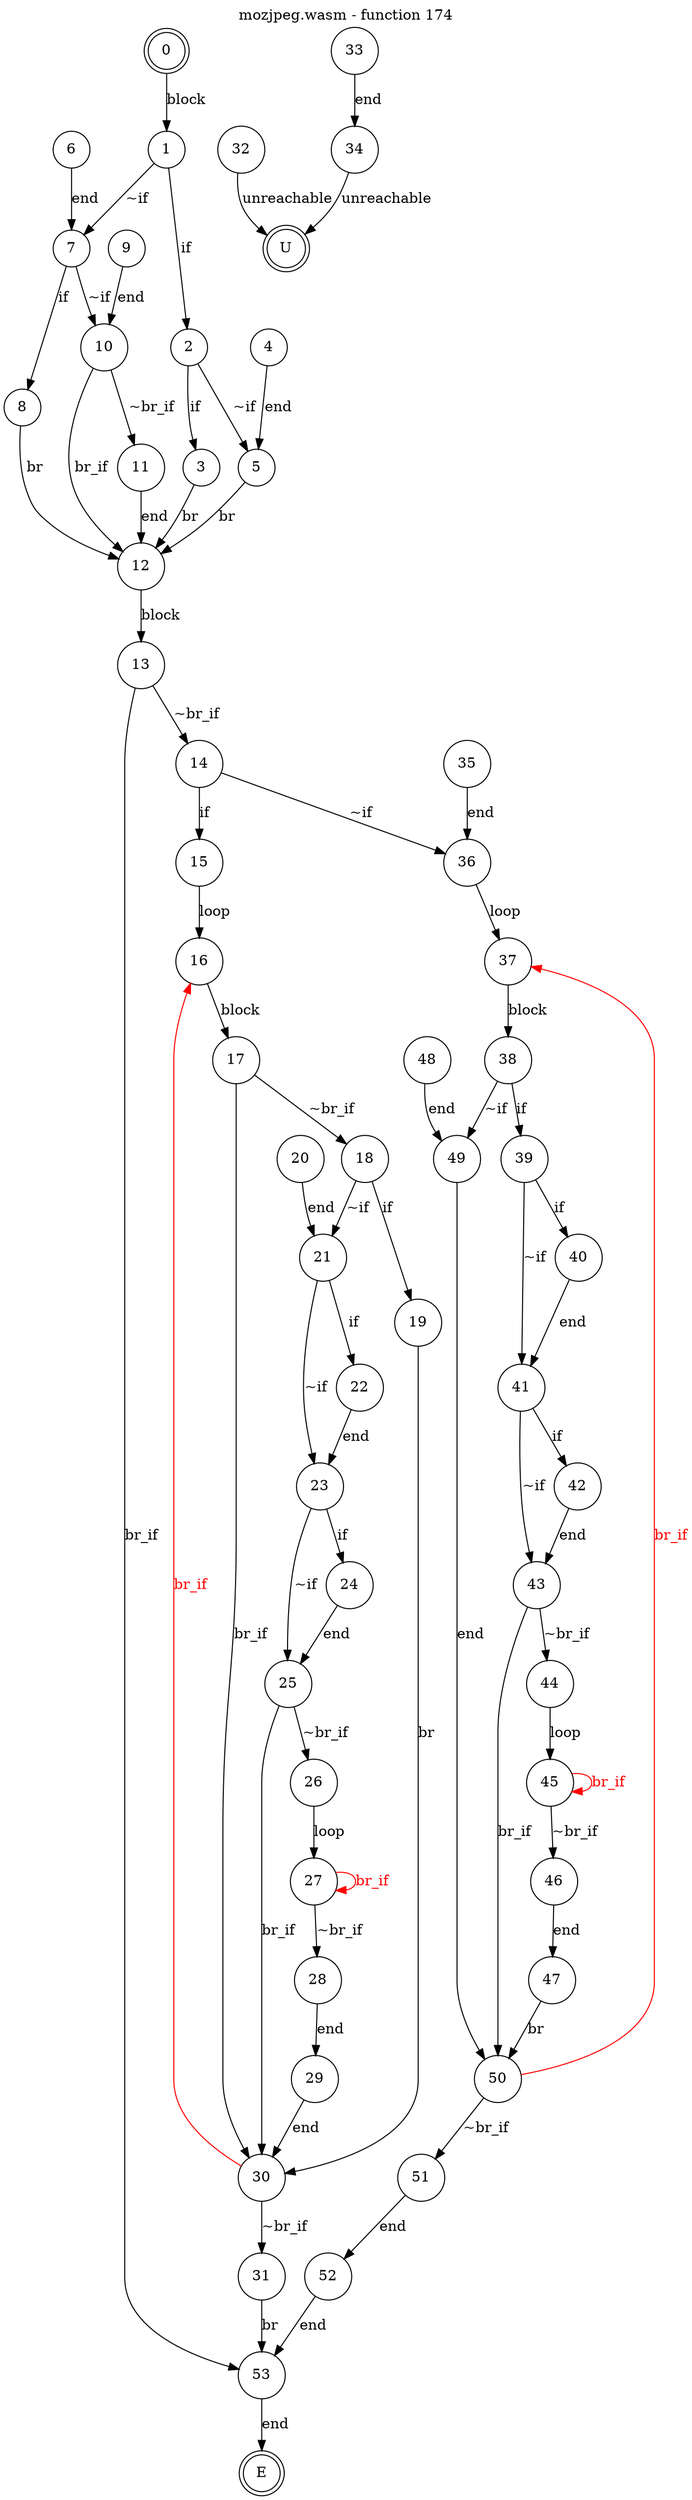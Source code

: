 digraph finite_state_machine {
    label = "mozjpeg.wasm - function 174"
    labelloc =  t
    labelfontsize = 16
    labelfontcolor = black
    labelfontname = "Helvetica"
    node [shape = doublecircle]; 0 E U ;
    node [shape = circle];
    0 -> 1[label="block"];
    1 -> 2[label="if"];
    1 -> 7[label="~if"];
    2 -> 3[label="if"];
    2 -> 5[label="~if"];
    3 -> 12[label="br"];
    4 -> 5[label="end"];
    5 -> 12[label="br"];
    6 -> 7[label="end"];
    7 -> 8[label="if"];
    7 -> 10[label="~if"];
    8 -> 12[label="br"];
    9 -> 10[label="end"];
    10 -> 11[label="~br_if"];
    10 -> 12[label="br_if"];
    11 -> 12[label="end"];
    12 -> 13[label="block"];
    13 -> 14[label="~br_if"];
    13 -> 53[label="br_if"];
    14 -> 15[label="if"];
    14 -> 36[label="~if"];
    15 -> 16[label="loop"];
    16 -> 17[label="block"];
    17 -> 18[label="~br_if"];
    17 -> 30[label="br_if"];
    18 -> 19[label="if"];
    18 -> 21[label="~if"];
    19 -> 30[label="br"];
    20 -> 21[label="end"];
    21 -> 22[label="if"];
    21 -> 23[label="~if"];
    22 -> 23[label="end"];
    23 -> 24[label="if"];
    23 -> 25[label="~if"];
    24 -> 25[label="end"];
    25 -> 26[label="~br_if"];
    25 -> 30[label="br_if"];
    26 -> 27[label="loop"];
    27 -> 28[label="~br_if"];
    27 -> 27[color="red" fontcolor="red" label="br_if"];
    28 -> 29[label="end"];
    29 -> 30[label="end"];
    30 -> 31[label="~br_if"];
    30 -> 16[color="red" fontcolor="red" label="br_if"];
    31 -> 53[label="br"];
    32 -> U[label="unreachable"];
    33 -> 34[label="end"];
    34 -> U[label="unreachable"];
    35 -> 36[label="end"];
    36 -> 37[label="loop"];
    37 -> 38[label="block"];
    38 -> 39[label="if"];
    38 -> 49[label="~if"];
    39 -> 40[label="if"];
    39 -> 41[label="~if"];
    40 -> 41[label="end"];
    41 -> 42[label="if"];
    41 -> 43[label="~if"];
    42 -> 43[label="end"];
    43 -> 44[label="~br_if"];
    43 -> 50[label="br_if"];
    44 -> 45[label="loop"];
    45 -> 46[label="~br_if"];
    45 -> 45[color="red" fontcolor="red" label="br_if"];
    46 -> 47[label="end"];
    47 -> 50[label="br"];
    48 -> 49[label="end"];
    49 -> 50[label="end"];
    50 -> 51[label="~br_if"];
    50 -> 37[color="red" fontcolor="red" label="br_if"];
    51 -> 52[label="end"];
    52 -> 53[label="end"];
    53 -> E[label="end"];
}
